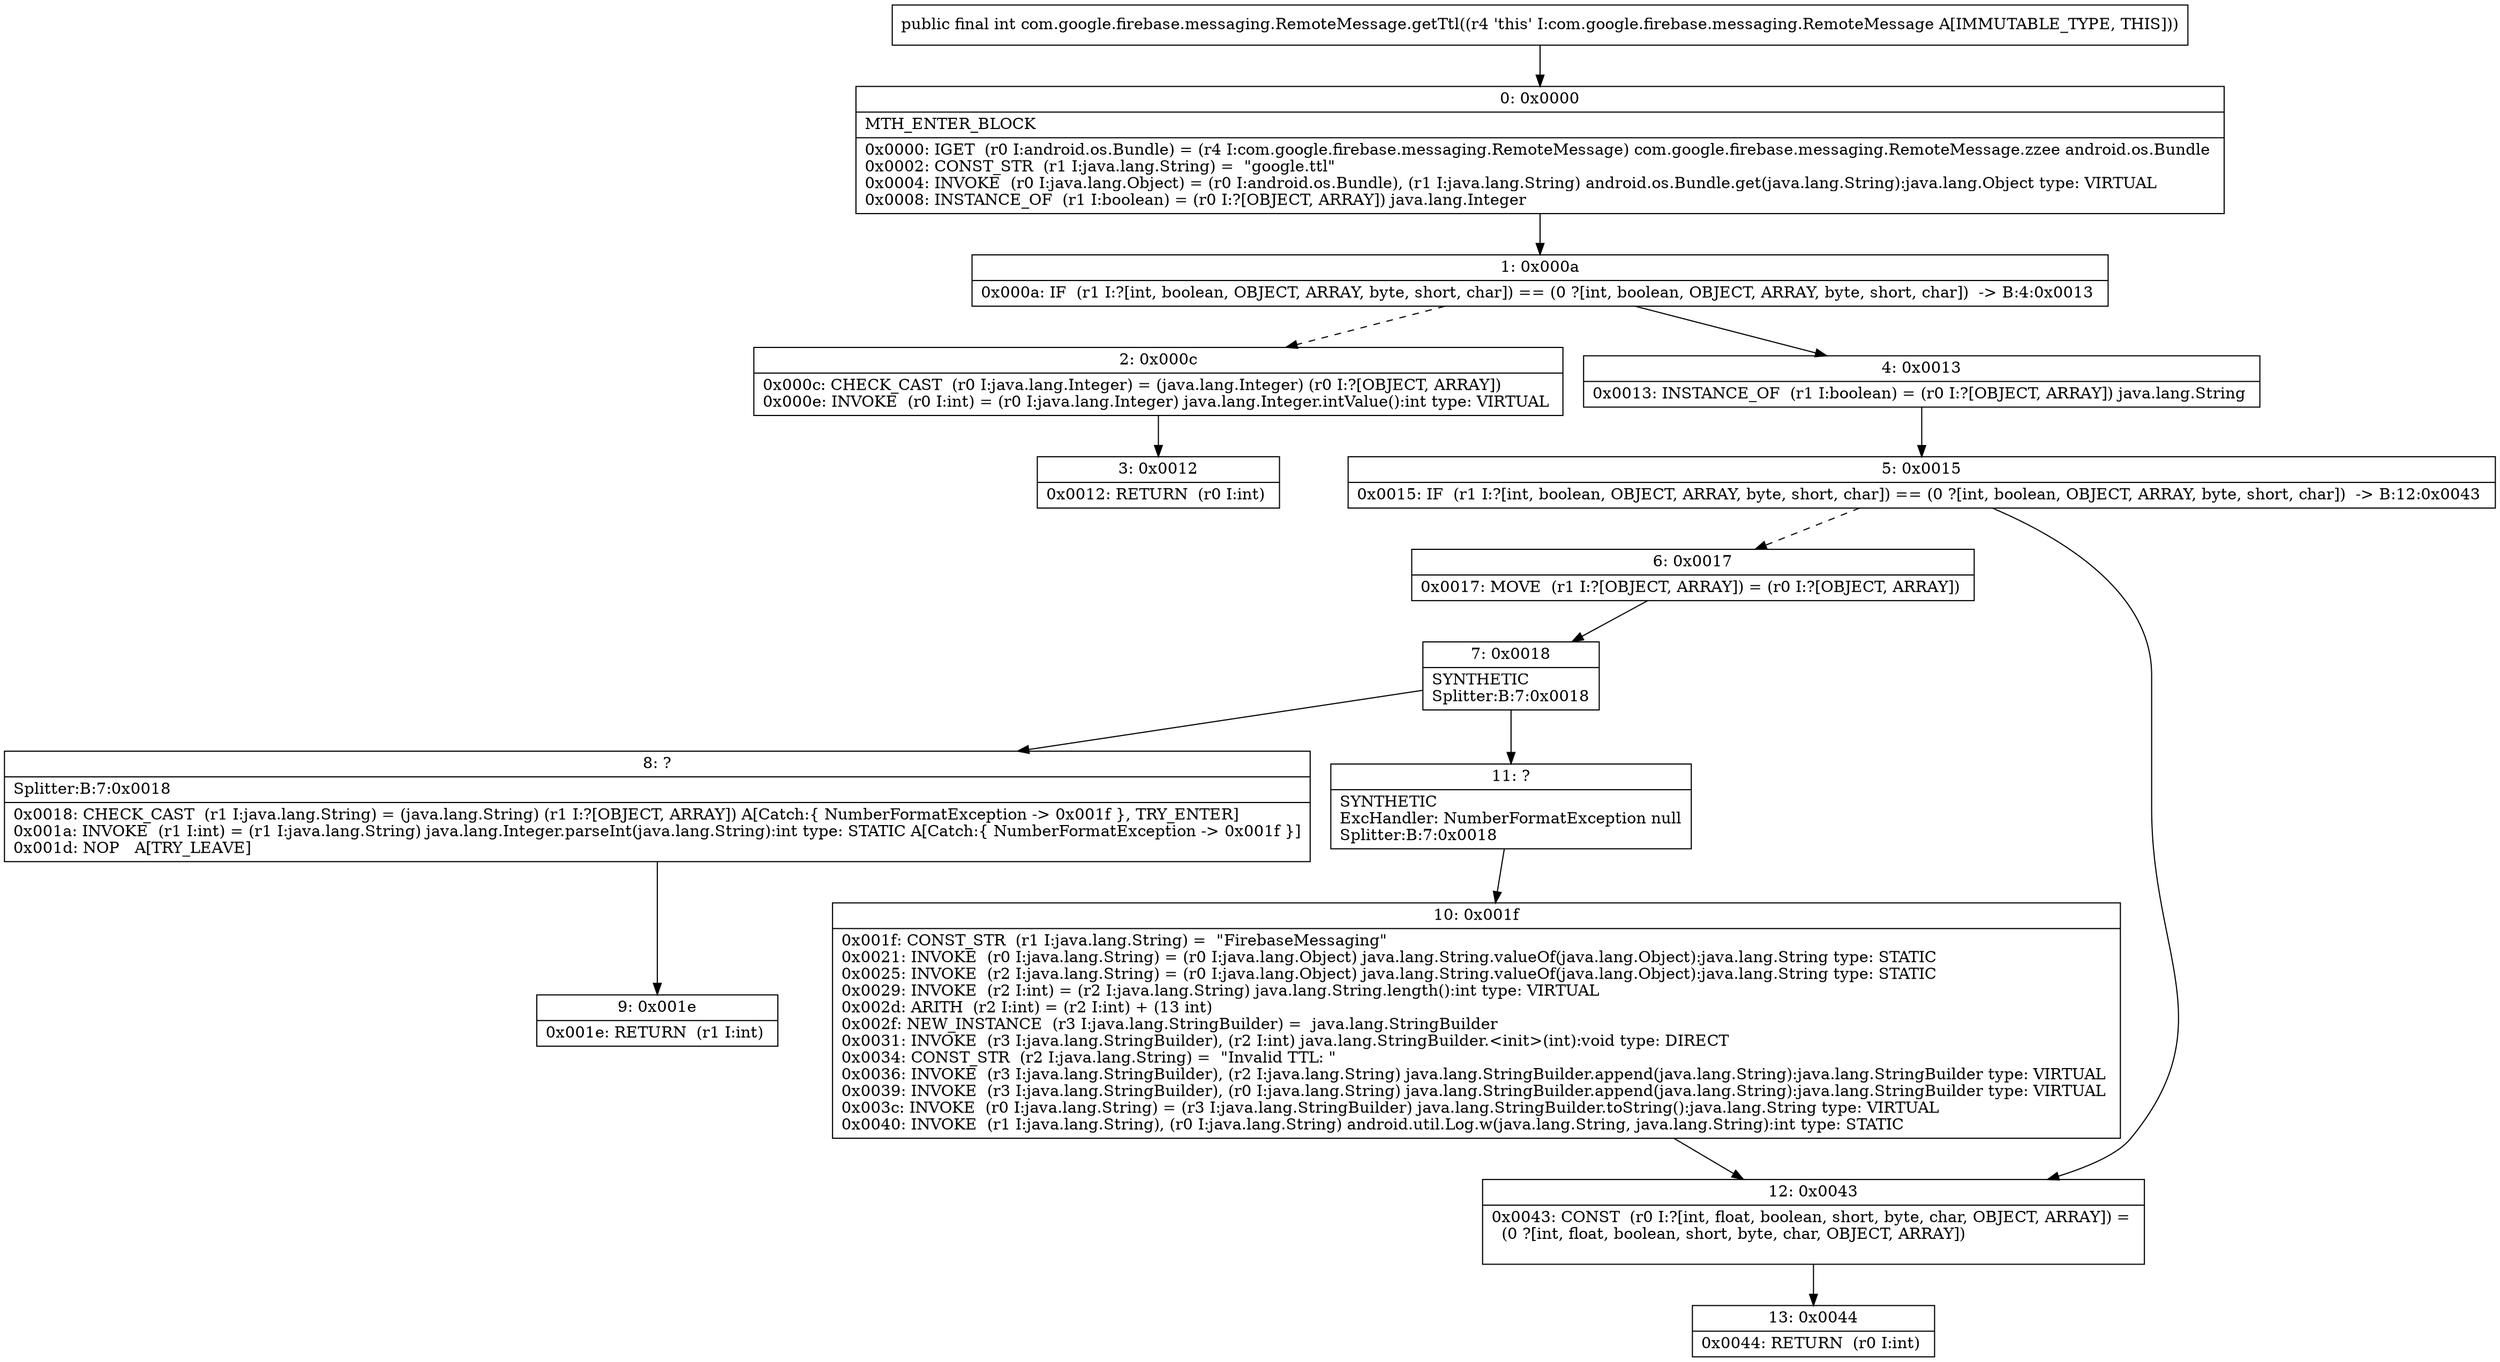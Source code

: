 digraph "CFG forcom.google.firebase.messaging.RemoteMessage.getTtl()I" {
Node_0 [shape=record,label="{0\:\ 0x0000|MTH_ENTER_BLOCK\l|0x0000: IGET  (r0 I:android.os.Bundle) = (r4 I:com.google.firebase.messaging.RemoteMessage) com.google.firebase.messaging.RemoteMessage.zzee android.os.Bundle \l0x0002: CONST_STR  (r1 I:java.lang.String) =  \"google.ttl\" \l0x0004: INVOKE  (r0 I:java.lang.Object) = (r0 I:android.os.Bundle), (r1 I:java.lang.String) android.os.Bundle.get(java.lang.String):java.lang.Object type: VIRTUAL \l0x0008: INSTANCE_OF  (r1 I:boolean) = (r0 I:?[OBJECT, ARRAY]) java.lang.Integer \l}"];
Node_1 [shape=record,label="{1\:\ 0x000a|0x000a: IF  (r1 I:?[int, boolean, OBJECT, ARRAY, byte, short, char]) == (0 ?[int, boolean, OBJECT, ARRAY, byte, short, char])  \-\> B:4:0x0013 \l}"];
Node_2 [shape=record,label="{2\:\ 0x000c|0x000c: CHECK_CAST  (r0 I:java.lang.Integer) = (java.lang.Integer) (r0 I:?[OBJECT, ARRAY]) \l0x000e: INVOKE  (r0 I:int) = (r0 I:java.lang.Integer) java.lang.Integer.intValue():int type: VIRTUAL \l}"];
Node_3 [shape=record,label="{3\:\ 0x0012|0x0012: RETURN  (r0 I:int) \l}"];
Node_4 [shape=record,label="{4\:\ 0x0013|0x0013: INSTANCE_OF  (r1 I:boolean) = (r0 I:?[OBJECT, ARRAY]) java.lang.String \l}"];
Node_5 [shape=record,label="{5\:\ 0x0015|0x0015: IF  (r1 I:?[int, boolean, OBJECT, ARRAY, byte, short, char]) == (0 ?[int, boolean, OBJECT, ARRAY, byte, short, char])  \-\> B:12:0x0043 \l}"];
Node_6 [shape=record,label="{6\:\ 0x0017|0x0017: MOVE  (r1 I:?[OBJECT, ARRAY]) = (r0 I:?[OBJECT, ARRAY]) \l}"];
Node_7 [shape=record,label="{7\:\ 0x0018|SYNTHETIC\lSplitter:B:7:0x0018\l}"];
Node_8 [shape=record,label="{8\:\ ?|Splitter:B:7:0x0018\l|0x0018: CHECK_CAST  (r1 I:java.lang.String) = (java.lang.String) (r1 I:?[OBJECT, ARRAY]) A[Catch:\{ NumberFormatException \-\> 0x001f \}, TRY_ENTER]\l0x001a: INVOKE  (r1 I:int) = (r1 I:java.lang.String) java.lang.Integer.parseInt(java.lang.String):int type: STATIC A[Catch:\{ NumberFormatException \-\> 0x001f \}]\l0x001d: NOP   A[TRY_LEAVE]\l}"];
Node_9 [shape=record,label="{9\:\ 0x001e|0x001e: RETURN  (r1 I:int) \l}"];
Node_10 [shape=record,label="{10\:\ 0x001f|0x001f: CONST_STR  (r1 I:java.lang.String) =  \"FirebaseMessaging\" \l0x0021: INVOKE  (r0 I:java.lang.String) = (r0 I:java.lang.Object) java.lang.String.valueOf(java.lang.Object):java.lang.String type: STATIC \l0x0025: INVOKE  (r2 I:java.lang.String) = (r0 I:java.lang.Object) java.lang.String.valueOf(java.lang.Object):java.lang.String type: STATIC \l0x0029: INVOKE  (r2 I:int) = (r2 I:java.lang.String) java.lang.String.length():int type: VIRTUAL \l0x002d: ARITH  (r2 I:int) = (r2 I:int) + (13 int) \l0x002f: NEW_INSTANCE  (r3 I:java.lang.StringBuilder) =  java.lang.StringBuilder \l0x0031: INVOKE  (r3 I:java.lang.StringBuilder), (r2 I:int) java.lang.StringBuilder.\<init\>(int):void type: DIRECT \l0x0034: CONST_STR  (r2 I:java.lang.String) =  \"Invalid TTL: \" \l0x0036: INVOKE  (r3 I:java.lang.StringBuilder), (r2 I:java.lang.String) java.lang.StringBuilder.append(java.lang.String):java.lang.StringBuilder type: VIRTUAL \l0x0039: INVOKE  (r3 I:java.lang.StringBuilder), (r0 I:java.lang.String) java.lang.StringBuilder.append(java.lang.String):java.lang.StringBuilder type: VIRTUAL \l0x003c: INVOKE  (r0 I:java.lang.String) = (r3 I:java.lang.StringBuilder) java.lang.StringBuilder.toString():java.lang.String type: VIRTUAL \l0x0040: INVOKE  (r1 I:java.lang.String), (r0 I:java.lang.String) android.util.Log.w(java.lang.String, java.lang.String):int type: STATIC \l}"];
Node_11 [shape=record,label="{11\:\ ?|SYNTHETIC\lExcHandler: NumberFormatException null\lSplitter:B:7:0x0018\l}"];
Node_12 [shape=record,label="{12\:\ 0x0043|0x0043: CONST  (r0 I:?[int, float, boolean, short, byte, char, OBJECT, ARRAY]) = \l  (0 ?[int, float, boolean, short, byte, char, OBJECT, ARRAY])\l \l}"];
Node_13 [shape=record,label="{13\:\ 0x0044|0x0044: RETURN  (r0 I:int) \l}"];
MethodNode[shape=record,label="{public final int com.google.firebase.messaging.RemoteMessage.getTtl((r4 'this' I:com.google.firebase.messaging.RemoteMessage A[IMMUTABLE_TYPE, THIS])) }"];
MethodNode -> Node_0;
Node_0 -> Node_1;
Node_1 -> Node_2[style=dashed];
Node_1 -> Node_4;
Node_2 -> Node_3;
Node_4 -> Node_5;
Node_5 -> Node_6[style=dashed];
Node_5 -> Node_12;
Node_6 -> Node_7;
Node_7 -> Node_8;
Node_7 -> Node_11;
Node_8 -> Node_9;
Node_10 -> Node_12;
Node_11 -> Node_10;
Node_12 -> Node_13;
}


